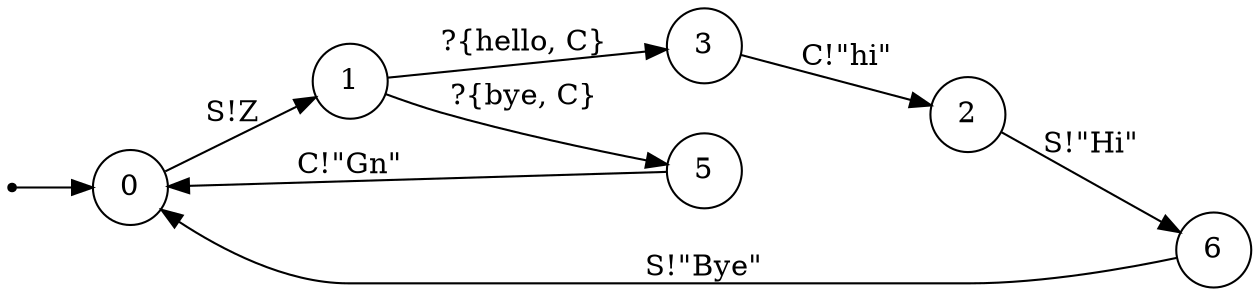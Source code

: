 digraph Communicating_Actor_Automata {

            rankdir=LR;
   size="100, 50"
  node [shape = doublecircle]; 

            node [shape = point]; START;
   node [shape = circle];
   START->0;

            
0 -> 1 [ label = "S!Z"];
1 -> 3 [ label = "?{hello, C}"];
3 -> 2 [ label = "C!\"hi\""];
1 -> 5 [ label = "?{bye, C}"];
5 -> 0 [ label = "C!\"Gn\""];
2 -> 6 [ label = "S!\"Hi\""];
6 -> 0 [ label = "S!\"Bye\""];
}